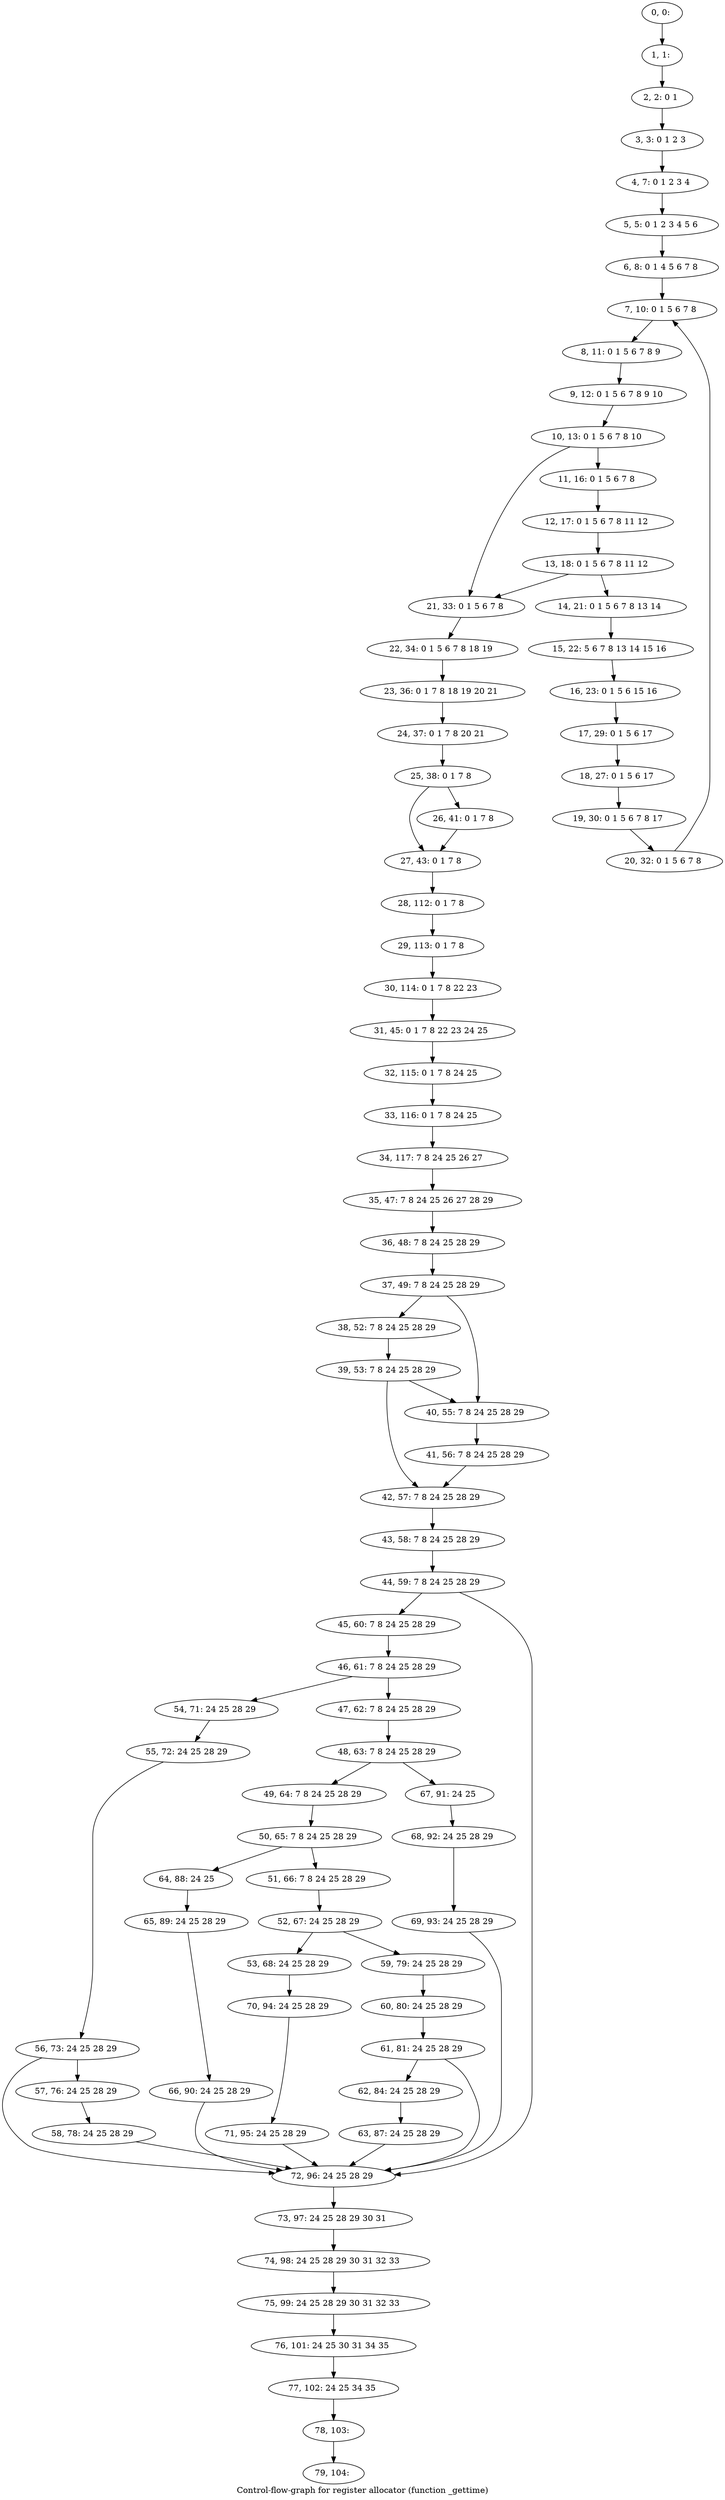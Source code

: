 digraph G {
graph [label="Control-flow-graph for register allocator (function _gettime)"]
0[label="0, 0: "];
1[label="1, 1: "];
2[label="2, 2: 0 1 "];
3[label="3, 3: 0 1 2 3 "];
4[label="4, 7: 0 1 2 3 4 "];
5[label="5, 5: 0 1 2 3 4 5 6 "];
6[label="6, 8: 0 1 4 5 6 7 8 "];
7[label="7, 10: 0 1 5 6 7 8 "];
8[label="8, 11: 0 1 5 6 7 8 9 "];
9[label="9, 12: 0 1 5 6 7 8 9 10 "];
10[label="10, 13: 0 1 5 6 7 8 10 "];
11[label="11, 16: 0 1 5 6 7 8 "];
12[label="12, 17: 0 1 5 6 7 8 11 12 "];
13[label="13, 18: 0 1 5 6 7 8 11 12 "];
14[label="14, 21: 0 1 5 6 7 8 13 14 "];
15[label="15, 22: 5 6 7 8 13 14 15 16 "];
16[label="16, 23: 0 1 5 6 15 16 "];
17[label="17, 29: 0 1 5 6 17 "];
18[label="18, 27: 0 1 5 6 17 "];
19[label="19, 30: 0 1 5 6 7 8 17 "];
20[label="20, 32: 0 1 5 6 7 8 "];
21[label="21, 33: 0 1 5 6 7 8 "];
22[label="22, 34: 0 1 5 6 7 8 18 19 "];
23[label="23, 36: 0 1 7 8 18 19 20 21 "];
24[label="24, 37: 0 1 7 8 20 21 "];
25[label="25, 38: 0 1 7 8 "];
26[label="26, 41: 0 1 7 8 "];
27[label="27, 43: 0 1 7 8 "];
28[label="28, 112: 0 1 7 8 "];
29[label="29, 113: 0 1 7 8 "];
30[label="30, 114: 0 1 7 8 22 23 "];
31[label="31, 45: 0 1 7 8 22 23 24 25 "];
32[label="32, 115: 0 1 7 8 24 25 "];
33[label="33, 116: 0 1 7 8 24 25 "];
34[label="34, 117: 7 8 24 25 26 27 "];
35[label="35, 47: 7 8 24 25 26 27 28 29 "];
36[label="36, 48: 7 8 24 25 28 29 "];
37[label="37, 49: 7 8 24 25 28 29 "];
38[label="38, 52: 7 8 24 25 28 29 "];
39[label="39, 53: 7 8 24 25 28 29 "];
40[label="40, 55: 7 8 24 25 28 29 "];
41[label="41, 56: 7 8 24 25 28 29 "];
42[label="42, 57: 7 8 24 25 28 29 "];
43[label="43, 58: 7 8 24 25 28 29 "];
44[label="44, 59: 7 8 24 25 28 29 "];
45[label="45, 60: 7 8 24 25 28 29 "];
46[label="46, 61: 7 8 24 25 28 29 "];
47[label="47, 62: 7 8 24 25 28 29 "];
48[label="48, 63: 7 8 24 25 28 29 "];
49[label="49, 64: 7 8 24 25 28 29 "];
50[label="50, 65: 7 8 24 25 28 29 "];
51[label="51, 66: 7 8 24 25 28 29 "];
52[label="52, 67: 24 25 28 29 "];
53[label="53, 68: 24 25 28 29 "];
54[label="54, 71: 24 25 28 29 "];
55[label="55, 72: 24 25 28 29 "];
56[label="56, 73: 24 25 28 29 "];
57[label="57, 76: 24 25 28 29 "];
58[label="58, 78: 24 25 28 29 "];
59[label="59, 79: 24 25 28 29 "];
60[label="60, 80: 24 25 28 29 "];
61[label="61, 81: 24 25 28 29 "];
62[label="62, 84: 24 25 28 29 "];
63[label="63, 87: 24 25 28 29 "];
64[label="64, 88: 24 25 "];
65[label="65, 89: 24 25 28 29 "];
66[label="66, 90: 24 25 28 29 "];
67[label="67, 91: 24 25 "];
68[label="68, 92: 24 25 28 29 "];
69[label="69, 93: 24 25 28 29 "];
70[label="70, 94: 24 25 28 29 "];
71[label="71, 95: 24 25 28 29 "];
72[label="72, 96: 24 25 28 29 "];
73[label="73, 97: 24 25 28 29 30 31 "];
74[label="74, 98: 24 25 28 29 30 31 32 33 "];
75[label="75, 99: 24 25 28 29 30 31 32 33 "];
76[label="76, 101: 24 25 30 31 34 35 "];
77[label="77, 102: 24 25 34 35 "];
78[label="78, 103: "];
79[label="79, 104: "];
0->1 ;
1->2 ;
2->3 ;
3->4 ;
4->5 ;
5->6 ;
6->7 ;
7->8 ;
8->9 ;
9->10 ;
10->11 ;
10->21 ;
11->12 ;
12->13 ;
13->14 ;
13->21 ;
14->15 ;
15->16 ;
16->17 ;
17->18 ;
18->19 ;
19->20 ;
20->7 ;
21->22 ;
22->23 ;
23->24 ;
24->25 ;
25->26 ;
25->27 ;
26->27 ;
27->28 ;
28->29 ;
29->30 ;
30->31 ;
31->32 ;
32->33 ;
33->34 ;
34->35 ;
35->36 ;
36->37 ;
37->38 ;
37->40 ;
38->39 ;
39->40 ;
39->42 ;
40->41 ;
41->42 ;
42->43 ;
43->44 ;
44->45 ;
44->72 ;
45->46 ;
46->47 ;
46->54 ;
47->48 ;
48->49 ;
48->67 ;
49->50 ;
50->51 ;
50->64 ;
51->52 ;
52->53 ;
52->59 ;
53->70 ;
54->55 ;
55->56 ;
56->57 ;
56->72 ;
57->58 ;
58->72 ;
59->60 ;
60->61 ;
61->62 ;
61->72 ;
62->63 ;
63->72 ;
64->65 ;
65->66 ;
66->72 ;
67->68 ;
68->69 ;
69->72 ;
70->71 ;
71->72 ;
72->73 ;
73->74 ;
74->75 ;
75->76 ;
76->77 ;
77->78 ;
78->79 ;
}
